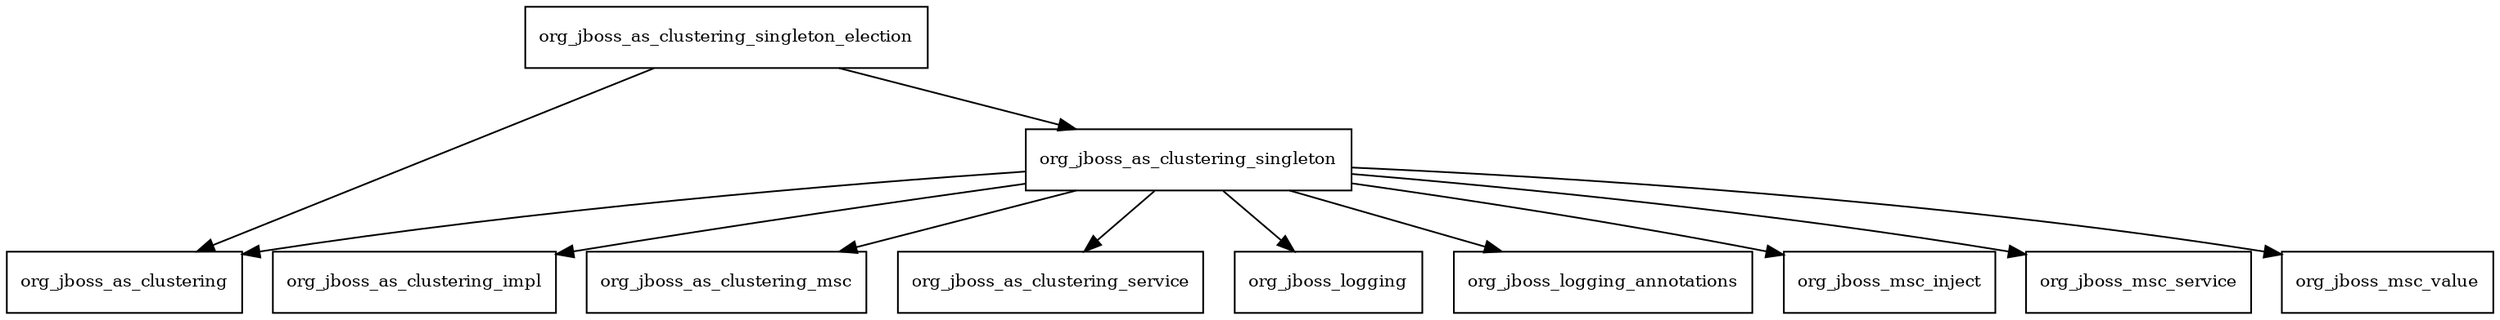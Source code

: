 digraph jboss_as_clustering_singleton_7_4_0_Final_redhat_19_package_dependencies {
  node [shape = box, fontsize=10.0];
  org_jboss_as_clustering_singleton -> org_jboss_as_clustering;
  org_jboss_as_clustering_singleton -> org_jboss_as_clustering_impl;
  org_jboss_as_clustering_singleton -> org_jboss_as_clustering_msc;
  org_jboss_as_clustering_singleton -> org_jboss_as_clustering_service;
  org_jboss_as_clustering_singleton -> org_jboss_logging;
  org_jboss_as_clustering_singleton -> org_jboss_logging_annotations;
  org_jboss_as_clustering_singleton -> org_jboss_msc_inject;
  org_jboss_as_clustering_singleton -> org_jboss_msc_service;
  org_jboss_as_clustering_singleton -> org_jboss_msc_value;
  org_jboss_as_clustering_singleton_election -> org_jboss_as_clustering;
  org_jboss_as_clustering_singleton_election -> org_jboss_as_clustering_singleton;
}
